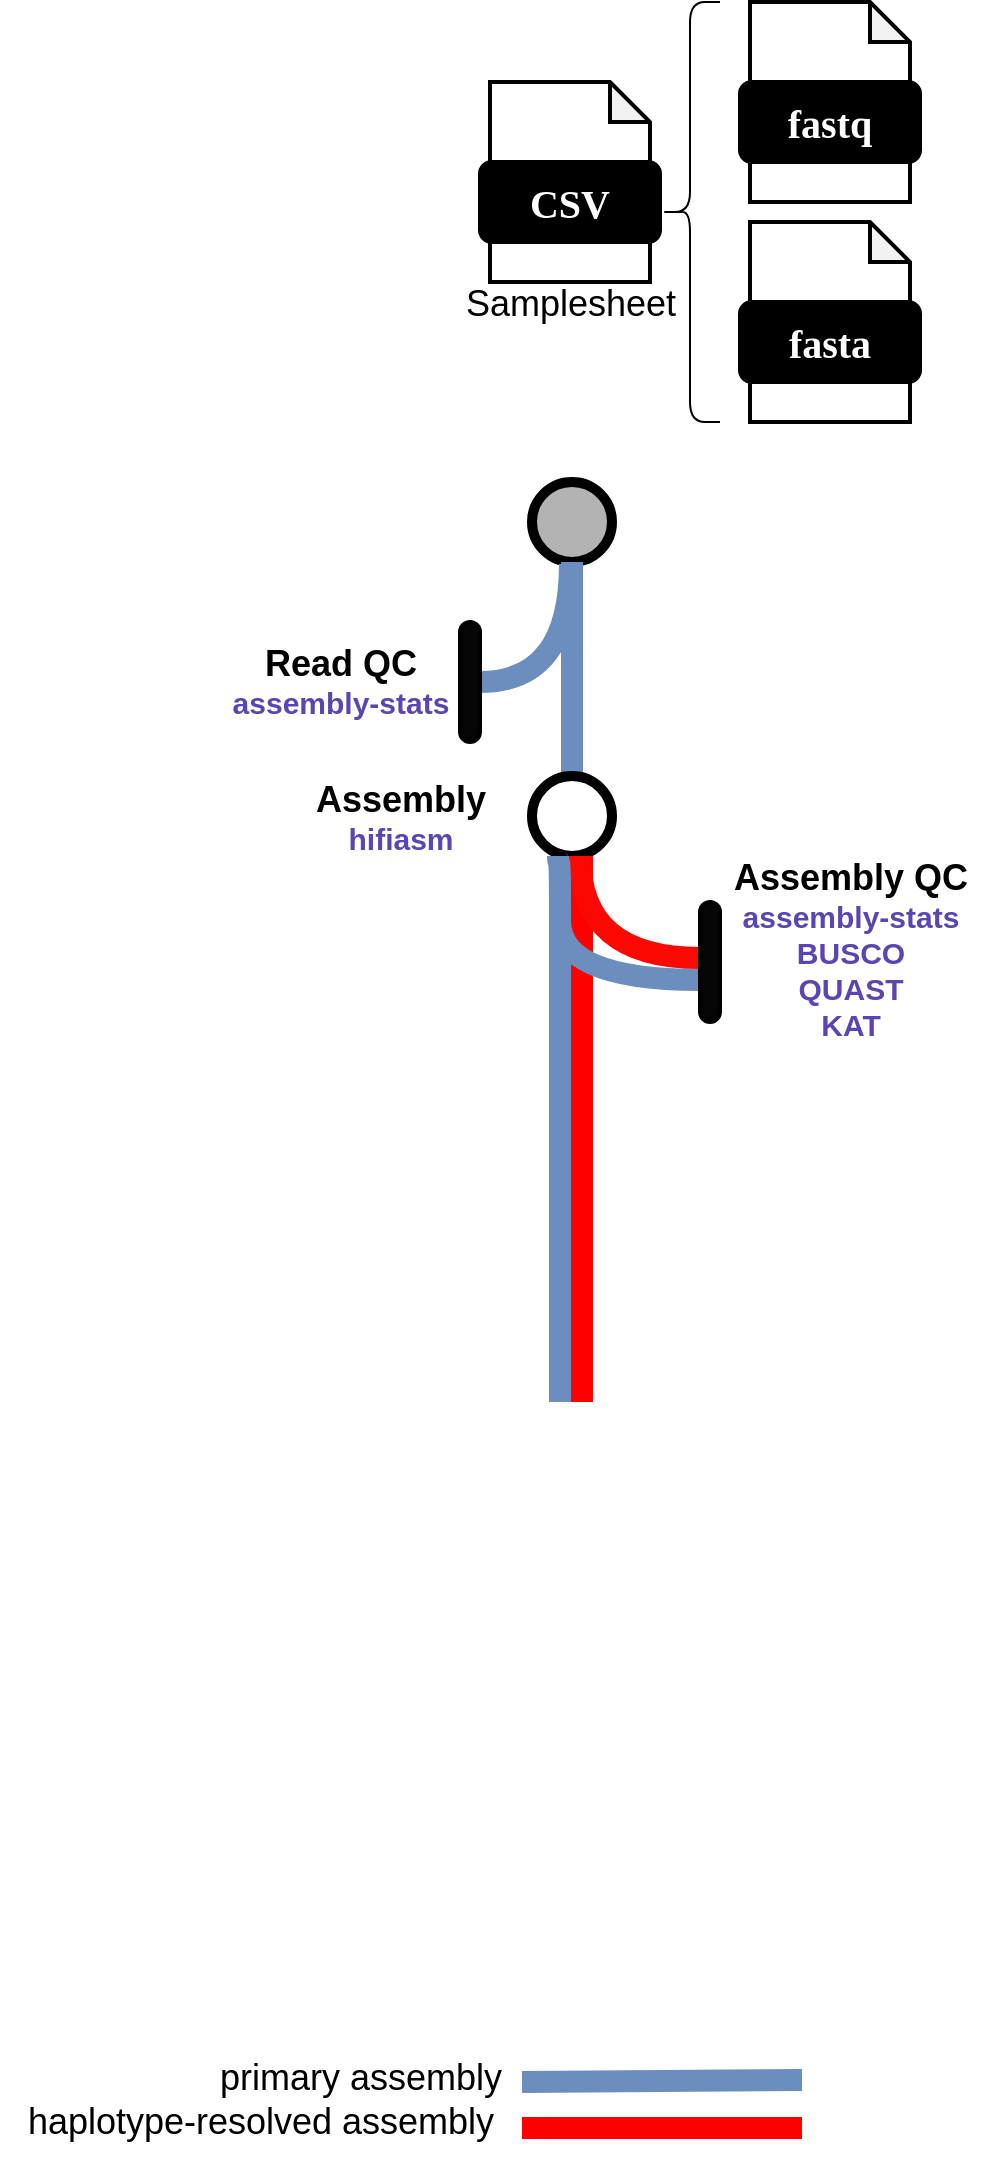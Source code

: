<mxfile version="24.8.6">
  <diagram name="Page-1" id="nqxrVcMHJvyRHuvHEkZy">
    <mxGraphModel dx="2059" dy="747" grid="1" gridSize="10" guides="1" tooltips="1" connect="1" arrows="1" fold="1" page="1" pageScale="1" pageWidth="850" pageHeight="1100" math="0" shadow="0">
      <root>
        <mxCell id="0" />
        <mxCell id="1" parent="0" />
        <mxCell id="Nx9keAvjiDYeH18iiJ8U-1" value="" style="group" parent="1" vertex="1" connectable="0">
          <mxGeometry x="50" y="60" width="90" height="100" as="geometry" />
        </mxCell>
        <mxCell id="Nx9keAvjiDYeH18iiJ8U-2" value="" style="shape=note;whiteSpace=wrap;html=1;backgroundOutline=1;darkOpacity=0.05;rounded=1;size=20;strokeWidth=2;" parent="Nx9keAvjiDYeH18iiJ8U-1" vertex="1">
          <mxGeometry x="5" width="80" height="100" as="geometry" />
        </mxCell>
        <mxCell id="Nx9keAvjiDYeH18iiJ8U-3" value="&lt;font data-font-src=&quot;https://fonts.googleapis.com/css?family=Maven+Pro&quot; face=&quot;Maven Pro&quot; color=&quot;#ffffff&quot;&gt;&lt;b&gt;&lt;font style=&quot;font-size: 20px;&quot;&gt;CSV&lt;/font&gt;&lt;/b&gt;&lt;/font&gt;" style="rounded=1;whiteSpace=wrap;html=1;strokeWidth=2;fillColor=#000000;" parent="Nx9keAvjiDYeH18iiJ8U-1" vertex="1">
          <mxGeometry y="40" width="90" height="40" as="geometry" />
        </mxCell>
        <mxCell id="Nx9keAvjiDYeH18iiJ8U-4" value="&lt;font style=&quot;font-size: 18px;&quot; face=&quot;Helvetica&quot;&gt;Samplesheet&lt;/font&gt;" style="text;html=1;align=center;verticalAlign=middle;resizable=0;points=[];autosize=1;strokeColor=none;fillColor=none;" parent="1" vertex="1">
          <mxGeometry x="30" y="151" width="130" height="40" as="geometry" />
        </mxCell>
        <mxCell id="Nx9keAvjiDYeH18iiJ8U-6" value="" style="group" parent="1" vertex="1" connectable="0">
          <mxGeometry x="180" y="20" width="90" height="100" as="geometry" />
        </mxCell>
        <mxCell id="Nx9keAvjiDYeH18iiJ8U-7" value="" style="shape=note;whiteSpace=wrap;html=1;backgroundOutline=1;darkOpacity=0.05;rounded=1;size=20;strokeWidth=2;" parent="Nx9keAvjiDYeH18iiJ8U-6" vertex="1">
          <mxGeometry x="5" width="80" height="100" as="geometry" />
        </mxCell>
        <mxCell id="Nx9keAvjiDYeH18iiJ8U-8" value="&lt;font data-font-src=&quot;https://fonts.googleapis.com/css?family=Maven+Pro&quot; face=&quot;Maven Pro&quot; color=&quot;#ffffff&quot;&gt;&lt;b&gt;&lt;font style=&quot;font-size: 20px;&quot;&gt;fastq&lt;/font&gt;&lt;/b&gt;&lt;/font&gt;" style="rounded=1;whiteSpace=wrap;html=1;strokeWidth=2;fillColor=#000000;" parent="Nx9keAvjiDYeH18iiJ8U-6" vertex="1">
          <mxGeometry y="40" width="90" height="40" as="geometry" />
        </mxCell>
        <mxCell id="Nx9keAvjiDYeH18iiJ8U-9" value="" style="group" parent="1" vertex="1" connectable="0">
          <mxGeometry x="180" y="130" width="90" height="100" as="geometry" />
        </mxCell>
        <mxCell id="Nx9keAvjiDYeH18iiJ8U-10" value="" style="shape=note;whiteSpace=wrap;html=1;backgroundOutline=1;darkOpacity=0.05;rounded=1;size=20;strokeWidth=2;" parent="Nx9keAvjiDYeH18iiJ8U-9" vertex="1">
          <mxGeometry x="5" width="80" height="100" as="geometry" />
        </mxCell>
        <mxCell id="Nx9keAvjiDYeH18iiJ8U-11" value="&lt;font data-font-src=&quot;https://fonts.googleapis.com/css?family=Maven+Pro&quot; face=&quot;Maven Pro&quot; color=&quot;#ffffff&quot;&gt;&lt;b&gt;&lt;font style=&quot;font-size: 20px;&quot;&gt;fasta&lt;/font&gt;&lt;/b&gt;&lt;/font&gt;" style="rounded=1;whiteSpace=wrap;html=1;strokeWidth=2;fillColor=#000000;" parent="Nx9keAvjiDYeH18iiJ8U-9" vertex="1">
          <mxGeometry y="40" width="90" height="40" as="geometry" />
        </mxCell>
        <mxCell id="zZcAiMY3G3jVpwydMJzh-5" value="" style="shape=curlyBracket;whiteSpace=wrap;html=1;rounded=1;labelPosition=left;verticalLabelPosition=middle;align=right;verticalAlign=middle;size=0.5;" vertex="1" parent="1">
          <mxGeometry x="140" y="20" width="30" height="210" as="geometry" />
        </mxCell>
        <mxCell id="zZcAiMY3G3jVpwydMJzh-6" value="" style="ellipse;whiteSpace=wrap;html=1;aspect=fixed;rounded=1;rotation=0;strokeWidth=5;fillColor=#B3B3B3;" vertex="1" parent="1">
          <mxGeometry x="76" y="260" width="40" height="40" as="geometry" />
        </mxCell>
        <mxCell id="zZcAiMY3G3jVpwydMJzh-14" value="" style="group" vertex="1" connectable="0" parent="1">
          <mxGeometry x="76" y="300" width="40" height="420" as="geometry" />
        </mxCell>
        <mxCell id="zZcAiMY3G3jVpwydMJzh-11" value="" style="endArrow=none;html=1;rounded=1;strokeWidth=11;fontSize=12;startSize=8;endSize=8;curved=1;exitX=0.5;exitY=1;exitDx=0;exitDy=0;fillColor=#dae8fc;strokeColor=#6c8ebf;" edge="1" parent="zZcAiMY3G3jVpwydMJzh-14">
          <mxGeometry width="50" height="50" relative="1" as="geometry">
            <mxPoint x="14" y="147" as="sourcePoint" />
            <mxPoint x="14" y="420" as="targetPoint" />
          </mxGeometry>
        </mxCell>
        <mxCell id="zZcAiMY3G3jVpwydMJzh-13" value="" style="endArrow=none;html=1;rounded=1;strokeWidth=11;fontSize=12;startSize=8;endSize=8;curved=1;exitX=0.5;exitY=1;exitDx=0;exitDy=0;fillColor=#dae8fc;strokeColor=#6c8ebf;" edge="1" parent="zZcAiMY3G3jVpwydMJzh-14" target="zZcAiMY3G3jVpwydMJzh-12">
          <mxGeometry width="50" height="50" relative="1" as="geometry">
            <mxPoint x="20.0" as="sourcePoint" />
            <mxPoint x="20" y="420" as="targetPoint" />
          </mxGeometry>
        </mxCell>
        <mxCell id="zZcAiMY3G3jVpwydMJzh-12" value="" style="ellipse;whiteSpace=wrap;html=1;aspect=fixed;rounded=1;rotation=0;strokeWidth=5;" vertex="1" parent="zZcAiMY3G3jVpwydMJzh-14">
          <mxGeometry y="107" width="40" height="40" as="geometry" />
        </mxCell>
        <mxCell id="zZcAiMY3G3jVpwydMJzh-21" value="" style="endArrow=none;html=1;rounded=1;strokeWidth=11;fontSize=12;startSize=8;endSize=8;curved=1;exitX=0.5;exitY=1;exitDx=0;exitDy=0;fillColor=#dae8fc;strokeColor=#6c8ebf;edgeStyle=orthogonalEdgeStyle;entryX=1;entryY=0.5;entryDx=0;entryDy=0;" edge="1" parent="zZcAiMY3G3jVpwydMJzh-14" target="zZcAiMY3G3jVpwydMJzh-24">
          <mxGeometry width="50" height="50" relative="1" as="geometry">
            <mxPoint x="19.0" y="1" as="sourcePoint" />
            <mxPoint x="-21" y="60" as="targetPoint" />
            <Array as="points">
              <mxPoint x="19" y="60" />
            </Array>
          </mxGeometry>
        </mxCell>
        <mxCell id="zZcAiMY3G3jVpwydMJzh-29" value="" style="endArrow=none;html=1;rounded=1;strokeWidth=11;fontSize=12;startSize=8;endSize=8;curved=1;exitX=0.5;exitY=1;exitDx=0;exitDy=0;fillColor=#dae8fc;strokeColor=#FF0000;" edge="1" parent="zZcAiMY3G3jVpwydMJzh-14">
          <mxGeometry width="50" height="50" relative="1" as="geometry">
            <mxPoint x="25" y="147" as="sourcePoint" />
            <mxPoint x="25" y="420" as="targetPoint" />
          </mxGeometry>
        </mxCell>
        <mxCell id="zZcAiMY3G3jVpwydMJzh-24" value="" style="rounded=1;whiteSpace=wrap;html=1;strokeWidth=2;arcSize=50;fillColor=#050505;" vertex="1" parent="1">
          <mxGeometry x="40" y="330" width="10" height="60" as="geometry" />
        </mxCell>
        <mxCell id="zZcAiMY3G3jVpwydMJzh-27" value="&lt;span style=&quot;font-size: 18px;&quot;&gt;&lt;b&gt;Read QC&lt;/b&gt;&lt;/span&gt;&lt;div&gt;&lt;b style=&quot;&quot;&gt;&lt;font color=&quot;#5c45b0&quot; style=&quot;font-size: 15px;&quot;&gt;assembly-stats&lt;/font&gt;&lt;/b&gt;&lt;/div&gt;" style="text;html=1;align=center;verticalAlign=middle;resizable=0;points=[];autosize=1;strokeColor=none;fillColor=none;" vertex="1" parent="1">
          <mxGeometry x="-85" y="335" width="130" height="50" as="geometry" />
        </mxCell>
        <mxCell id="zZcAiMY3G3jVpwydMJzh-28" value="&lt;span style=&quot;font-size: 18px;&quot;&gt;&lt;b&gt;Assembly&lt;/b&gt;&lt;/span&gt;&lt;div&gt;&lt;b style=&quot;&quot;&gt;&lt;font color=&quot;#5c45b0&quot; style=&quot;font-size: 15px;&quot;&gt;hifiasm&lt;/font&gt;&lt;/b&gt;&lt;/div&gt;" style="text;html=1;align=center;verticalAlign=middle;resizable=0;points=[];autosize=1;strokeColor=none;fillColor=none;" vertex="1" parent="1">
          <mxGeometry x="-45" y="403" width="110" height="50" as="geometry" />
        </mxCell>
        <mxCell id="zZcAiMY3G3jVpwydMJzh-30" value="" style="endArrow=none;html=1;rounded=1;strokeWidth=11;fontSize=12;startSize=8;endSize=8;curved=1;exitX=0.5;exitY=1;exitDx=0;exitDy=0;fillColor=#dae8fc;strokeColor=#6c8ebf;movable=1;resizable=1;rotatable=1;deletable=1;editable=1;locked=0;connectable=1;" edge="1" parent="1">
          <mxGeometry width="50" height="50" relative="1" as="geometry">
            <mxPoint x="71" y="1060" as="sourcePoint" />
            <mxPoint x="211" y="1059" as="targetPoint" />
          </mxGeometry>
        </mxCell>
        <mxCell id="zZcAiMY3G3jVpwydMJzh-31" value="" style="endArrow=none;html=1;rounded=1;strokeWidth=11;fontSize=12;startSize=8;endSize=8;curved=1;fillColor=#dae8fc;strokeColor=#FF0000;" edge="1" parent="1">
          <mxGeometry width="50" height="50" relative="1" as="geometry">
            <mxPoint x="211" y="1083" as="sourcePoint" />
            <mxPoint x="71" y="1083" as="targetPoint" />
          </mxGeometry>
        </mxCell>
        <mxCell id="zZcAiMY3G3jVpwydMJzh-32" value="&lt;span style=&quot;font-size: 18px;&quot;&gt;primary assembly&lt;/span&gt;" style="text;html=1;align=center;verticalAlign=middle;resizable=0;points=[];autosize=1;strokeColor=none;fillColor=none;" vertex="1" parent="1">
          <mxGeometry x="-90" y="1038" width="160" height="40" as="geometry" />
        </mxCell>
        <mxCell id="zZcAiMY3G3jVpwydMJzh-33" value="&lt;span style=&quot;font-size: 18px;&quot;&gt;haplotype-resolved assembly&lt;/span&gt;" style="text;html=1;align=center;verticalAlign=middle;resizable=0;points=[];autosize=1;strokeColor=none;fillColor=none;container=0;flipH=0;" vertex="1" parent="1">
          <mxGeometry x="-190" y="1060" width="260" height="40" as="geometry" />
        </mxCell>
        <mxCell id="zZcAiMY3G3jVpwydMJzh-41" value="" style="endArrow=none;html=1;rounded=1;strokeWidth=11;fontSize=12;startSize=8;endSize=8;curved=1;exitX=0.5;exitY=1;exitDx=0;exitDy=0;fillColor=#dae8fc;strokeColor=#fb0802;edgeStyle=orthogonalEdgeStyle;" edge="1" parent="1">
          <mxGeometry width="50" height="50" relative="1" as="geometry">
            <mxPoint x="100.0" y="447" as="sourcePoint" />
            <mxPoint x="160" y="498" as="targetPoint" />
            <Array as="points">
              <mxPoint x="100" y="498" />
            </Array>
          </mxGeometry>
        </mxCell>
        <mxCell id="zZcAiMY3G3jVpwydMJzh-44" value="" style="endArrow=none;html=1;rounded=1;strokeWidth=11;fontSize=12;startSize=8;endSize=8;curved=1;exitX=0.5;exitY=1;exitDx=0;exitDy=0;fillColor=#dae8fc;strokeColor=#6c8ebf;edgeStyle=orthogonalEdgeStyle;" edge="1" parent="1">
          <mxGeometry width="50" height="50" relative="1" as="geometry">
            <mxPoint x="89.0" y="447" as="sourcePoint" />
            <mxPoint x="160" y="509" as="targetPoint" />
            <Array as="points">
              <mxPoint x="89" y="450" />
              <mxPoint x="90" y="450" />
              <mxPoint x="90" y="509" />
            </Array>
          </mxGeometry>
        </mxCell>
        <mxCell id="zZcAiMY3G3jVpwydMJzh-45" value="" style="rounded=1;whiteSpace=wrap;html=1;strokeWidth=2;arcSize=50;fillColor=#050505;" vertex="1" parent="1">
          <mxGeometry x="160" y="470" width="10" height="60" as="geometry" />
        </mxCell>
        <mxCell id="zZcAiMY3G3jVpwydMJzh-46" value="&lt;span style=&quot;font-size: 18px;&quot;&gt;&lt;b&gt;Assembly QC&lt;/b&gt;&lt;/span&gt;&lt;div&gt;&lt;b style=&quot;&quot;&gt;&lt;font color=&quot;#5c45b0&quot; style=&quot;font-size: 15px;&quot;&gt;assembly-stats&lt;/font&gt;&lt;/b&gt;&lt;/div&gt;&lt;div&gt;&lt;b style=&quot;&quot;&gt;&lt;font color=&quot;#5c45b0&quot; style=&quot;font-size: 15px;&quot;&gt;BUSCO&lt;/font&gt;&lt;/b&gt;&lt;/div&gt;&lt;div&gt;&lt;font color=&quot;#5c45b0&quot;&gt;&lt;span style=&quot;font-size: 15px;&quot;&gt;&lt;b&gt;QUAST&lt;/b&gt;&lt;/span&gt;&lt;/font&gt;&lt;/div&gt;&lt;div&gt;&lt;font color=&quot;#5c45b0&quot;&gt;&lt;span style=&quot;font-size: 15px;&quot;&gt;&lt;b&gt;KAT&lt;/b&gt;&lt;/span&gt;&lt;/font&gt;&lt;/div&gt;" style="text;html=1;align=center;verticalAlign=middle;resizable=0;points=[];autosize=1;strokeColor=none;fillColor=none;" vertex="1" parent="1">
          <mxGeometry x="165" y="439" width="140" height="110" as="geometry" />
        </mxCell>
      </root>
    </mxGraphModel>
  </diagram>
</mxfile>
